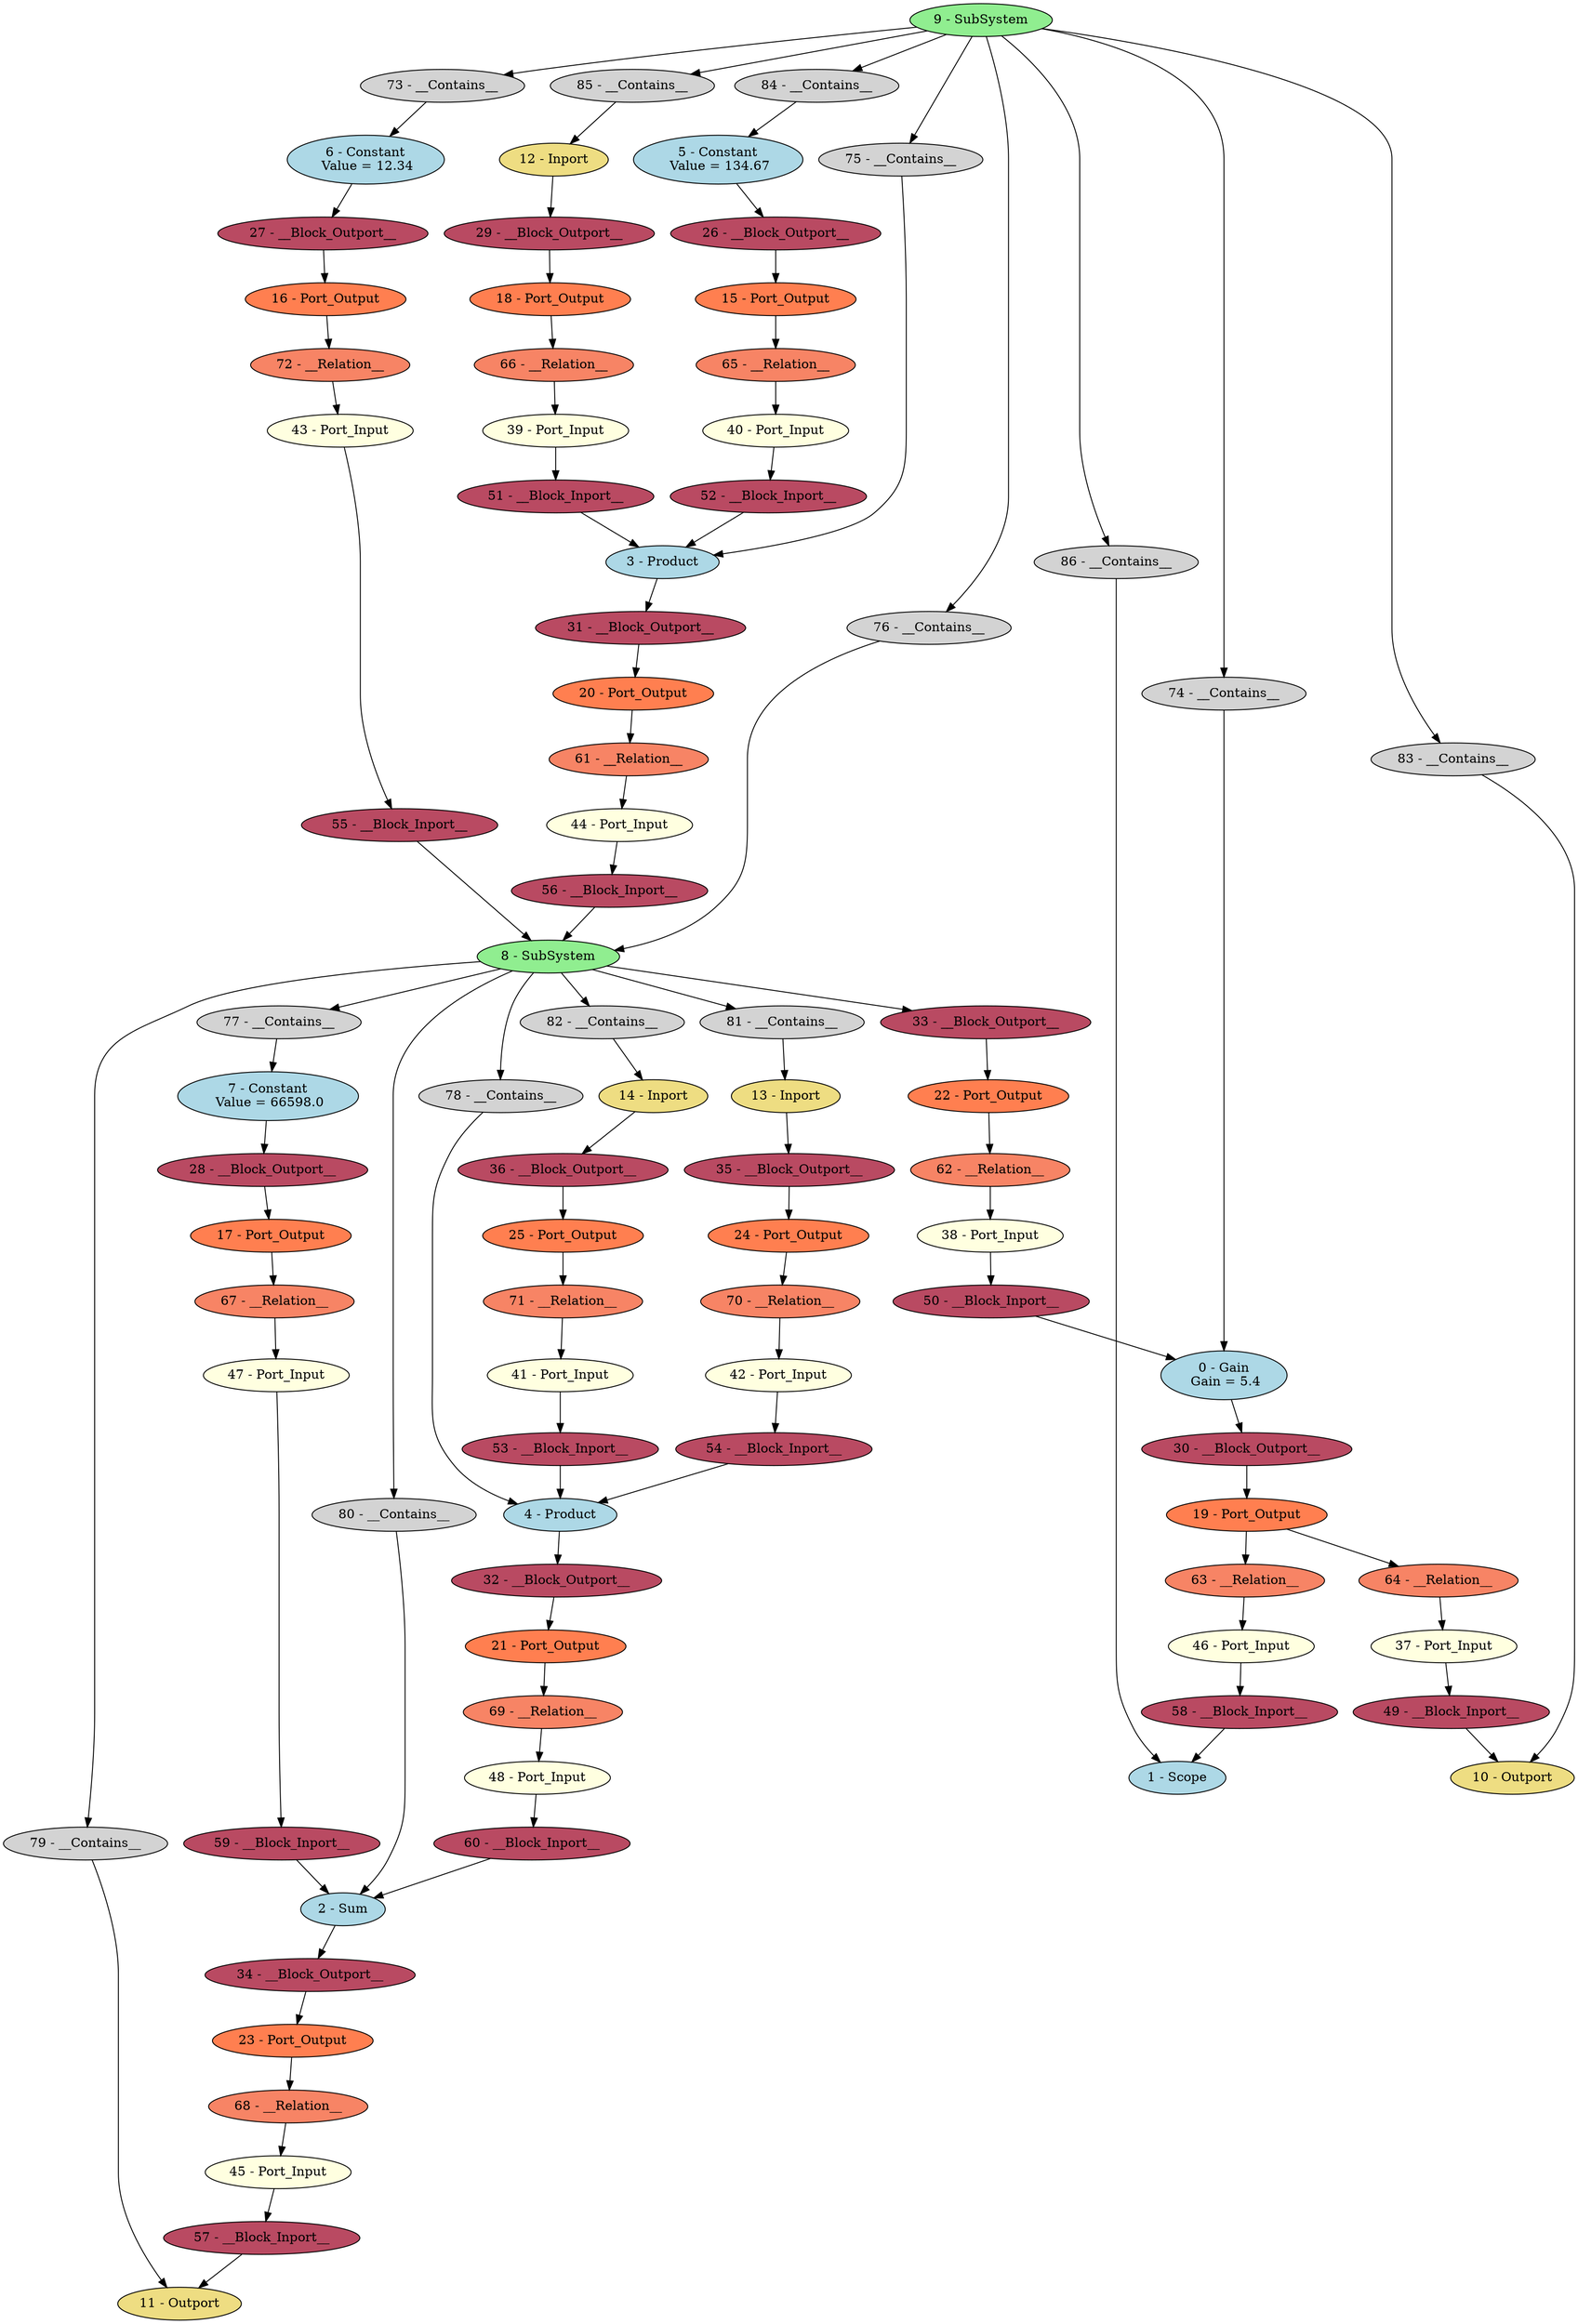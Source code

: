 digraph HFlatten2_opt_real {
"0 - Gain\n Gain = 5.4" [style=filled, fillcolor=lightblue];
"1 - Scope" [style=filled, fillcolor=lightblue];
"2 - Sum" [style=filled, fillcolor=lightblue];
"3 - Product" [style=filled, fillcolor=lightblue];
"4 - Product" [style=filled, fillcolor=lightblue];
"5 - Constant\n Value = 134.67" [style=filled, fillcolor=lightblue];
"6 - Constant\n Value = 12.34" [style=filled, fillcolor=lightblue];
"7 - Constant\n Value = 66598.0" [style=filled, fillcolor=lightblue];
"8 - SubSystem" [style=filled, fillcolor=lightgreen];
"9 - SubSystem" [style=filled, fillcolor=lightgreen];
"10 - Outport" [style=filled, fillcolor=lightgoldenrod];
"11 - Outport" [style=filled, fillcolor=lightgoldenrod];
"12 - Inport" [style=filled, fillcolor=lightgoldenrod];
"13 - Inport" [style=filled, fillcolor=lightgoldenrod];
"14 - Inport" [style=filled, fillcolor=lightgoldenrod];
"15 - Port_Output" [style=filled, fillcolor=coral];
"16 - Port_Output" [style=filled, fillcolor=coral];
"17 - Port_Output" [style=filled, fillcolor=coral];
"18 - Port_Output" [style=filled, fillcolor=coral];
"19 - Port_Output" [style=filled, fillcolor=coral];
"20 - Port_Output" [style=filled, fillcolor=coral];
"21 - Port_Output" [style=filled, fillcolor=coral];
"22 - Port_Output" [style=filled, fillcolor=coral];
"23 - Port_Output" [style=filled, fillcolor=coral];
"24 - Port_Output" [style=filled, fillcolor=coral];
"25 - Port_Output" [style=filled, fillcolor=coral];
"26 - __Block_Outport__" [style=filled, fillcolor="#b94a62"];
"27 - __Block_Outport__" [style=filled, fillcolor="#b94a62"];
"28 - __Block_Outport__" [style=filled, fillcolor="#b94a62"];
"29 - __Block_Outport__" [style=filled, fillcolor="#b94a62"];
"30 - __Block_Outport__" [style=filled, fillcolor="#b94a62"];
"31 - __Block_Outport__" [style=filled, fillcolor="#b94a62"];
"32 - __Block_Outport__" [style=filled, fillcolor="#b94a62"];
"33 - __Block_Outport__" [style=filled, fillcolor="#b94a62"];
"34 - __Block_Outport__" [style=filled, fillcolor="#b94a62"];
"35 - __Block_Outport__" [style=filled, fillcolor="#b94a62"];
"36 - __Block_Outport__" [style=filled, fillcolor="#b94a62"];
"37 - Port_Input" [style=filled, fillcolor=lightyellow];
"38 - Port_Input" [style=filled, fillcolor=lightyellow];
"39 - Port_Input" [style=filled, fillcolor=lightyellow];
"40 - Port_Input" [style=filled, fillcolor=lightyellow];
"41 - Port_Input" [style=filled, fillcolor=lightyellow];
"42 - Port_Input" [style=filled, fillcolor=lightyellow];
"43 - Port_Input" [style=filled, fillcolor=lightyellow];
"44 - Port_Input" [style=filled, fillcolor=lightyellow];
"45 - Port_Input" [style=filled, fillcolor=lightyellow];
"46 - Port_Input" [style=filled, fillcolor=lightyellow];
"47 - Port_Input" [style=filled, fillcolor=lightyellow];
"48 - Port_Input" [style=filled, fillcolor=lightyellow];
"49 - __Block_Inport__" [style=filled, fillcolor="#b94a62"];
"50 - __Block_Inport__" [style=filled, fillcolor="#b94a62"];
"51 - __Block_Inport__" [style=filled, fillcolor="#b94a62"];
"52 - __Block_Inport__" [style=filled, fillcolor="#b94a62"];
"53 - __Block_Inport__" [style=filled, fillcolor="#b94a62"];
"54 - __Block_Inport__" [style=filled, fillcolor="#b94a62"];
"55 - __Block_Inport__" [style=filled, fillcolor="#b94a62"];
"56 - __Block_Inport__" [style=filled, fillcolor="#b94a62"];
"57 - __Block_Inport__" [style=filled, fillcolor="#b94a62"];
"58 - __Block_Inport__" [style=filled, fillcolor="#b94a62"];
"59 - __Block_Inport__" [style=filled, fillcolor="#b94a62"];
"60 - __Block_Inport__" [style=filled, fillcolor="#b94a62"];
"61 - __Relation__" [style=filled, fillcolor="#f78465"];
"62 - __Relation__" [style=filled, fillcolor="#f78465"];
"63 - __Relation__" [style=filled, fillcolor="#f78465"];
"64 - __Relation__" [style=filled, fillcolor="#f78465"];
"65 - __Relation__" [style=filled, fillcolor="#f78465"];
"66 - __Relation__" [style=filled, fillcolor="#f78465"];
"67 - __Relation__" [style=filled, fillcolor="#f78465"];
"68 - __Relation__" [style=filled, fillcolor="#f78465"];
"69 - __Relation__" [style=filled, fillcolor="#f78465"];
"70 - __Relation__" [style=filled, fillcolor="#f78465"];
"71 - __Relation__" [style=filled, fillcolor="#f78465"];
"72 - __Relation__" [style=filled, fillcolor="#f78465"];
"73 - __Contains__" [style=filled, fillcolor=lightgray];
"74 - __Contains__" [style=filled, fillcolor=lightgray];
"75 - __Contains__" [style=filled, fillcolor=lightgray];
"76 - __Contains__" [style=filled, fillcolor=lightgray];
"77 - __Contains__" [style=filled, fillcolor=lightgray];
"78 - __Contains__" [style=filled, fillcolor=lightgray];
"79 - __Contains__" [style=filled, fillcolor=lightgray];
"80 - __Contains__" [style=filled, fillcolor=lightgray];
"81 - __Contains__" [style=filled, fillcolor=lightgray];
"82 - __Contains__" [style=filled, fillcolor=lightgray];
"83 - __Contains__" [style=filled, fillcolor=lightgray];
"84 - __Contains__" [style=filled, fillcolor=lightgray];
"85 - __Contains__" [style=filled, fillcolor=lightgray];
"86 - __Contains__" [style=filled, fillcolor=lightgray];
"0 - Gain\n Gain = 5.4" -> "30 - __Block_Outport__";
"2 - Sum" -> "34 - __Block_Outport__";
"3 - Product" -> "31 - __Block_Outport__";
"4 - Product" -> "32 - __Block_Outport__";
"5 - Constant\n Value = 134.67" -> "26 - __Block_Outport__";
"6 - Constant\n Value = 12.34" -> "27 - __Block_Outport__";
"7 - Constant\n Value = 66598.0" -> "28 - __Block_Outport__";
"8 - SubSystem" -> "82 - __Contains__";
"8 - SubSystem" -> "81 - __Contains__";
"8 - SubSystem" -> "80 - __Contains__";
"8 - SubSystem" -> "79 - __Contains__";
"8 - SubSystem" -> "78 - __Contains__";
"8 - SubSystem" -> "77 - __Contains__";
"8 - SubSystem" -> "33 - __Block_Outport__";
"9 - SubSystem" -> "73 - __Contains__";
"9 - SubSystem" -> "74 - __Contains__";
"9 - SubSystem" -> "75 - __Contains__";
"9 - SubSystem" -> "76 - __Contains__";
"9 - SubSystem" -> "86 - __Contains__";
"9 - SubSystem" -> "85 - __Contains__";
"9 - SubSystem" -> "84 - __Contains__";
"9 - SubSystem" -> "83 - __Contains__";
"12 - Inport" -> "29 - __Block_Outport__";
"13 - Inport" -> "35 - __Block_Outport__";
"14 - Inport" -> "36 - __Block_Outport__";
"15 - Port_Output" -> "65 - __Relation__";
"16 - Port_Output" -> "72 - __Relation__";
"17 - Port_Output" -> "67 - __Relation__";
"18 - Port_Output" -> "66 - __Relation__";
"19 - Port_Output" -> "64 - __Relation__";
"19 - Port_Output" -> "63 - __Relation__";
"20 - Port_Output" -> "61 - __Relation__";
"21 - Port_Output" -> "69 - __Relation__";
"22 - Port_Output" -> "62 - __Relation__";
"23 - Port_Output" -> "68 - __Relation__";
"24 - Port_Output" -> "70 - __Relation__";
"25 - Port_Output" -> "71 - __Relation__";
"26 - __Block_Outport__" -> "15 - Port_Output";
"27 - __Block_Outport__" -> "16 - Port_Output";
"28 - __Block_Outport__" -> "17 - Port_Output";
"29 - __Block_Outport__" -> "18 - Port_Output";
"30 - __Block_Outport__" -> "19 - Port_Output";
"31 - __Block_Outport__" -> "20 - Port_Output";
"32 - __Block_Outport__" -> "21 - Port_Output";
"33 - __Block_Outport__" -> "22 - Port_Output";
"34 - __Block_Outport__" -> "23 - Port_Output";
"35 - __Block_Outport__" -> "24 - Port_Output";
"36 - __Block_Outport__" -> "25 - Port_Output";
"37 - Port_Input" -> "49 - __Block_Inport__";
"38 - Port_Input" -> "50 - __Block_Inport__";
"39 - Port_Input" -> "51 - __Block_Inport__";
"40 - Port_Input" -> "52 - __Block_Inport__";
"41 - Port_Input" -> "53 - __Block_Inport__";
"42 - Port_Input" -> "54 - __Block_Inport__";
"43 - Port_Input" -> "55 - __Block_Inport__";
"44 - Port_Input" -> "56 - __Block_Inport__";
"45 - Port_Input" -> "57 - __Block_Inport__";
"46 - Port_Input" -> "58 - __Block_Inport__";
"47 - Port_Input" -> "59 - __Block_Inport__";
"48 - Port_Input" -> "60 - __Block_Inport__";
"49 - __Block_Inport__" -> "10 - Outport";
"50 - __Block_Inport__" -> "0 - Gain\n Gain = 5.4";
"51 - __Block_Inport__" -> "3 - Product";
"52 - __Block_Inport__" -> "3 - Product";
"53 - __Block_Inport__" -> "4 - Product";
"54 - __Block_Inport__" -> "4 - Product";
"55 - __Block_Inport__" -> "8 - SubSystem";
"56 - __Block_Inport__" -> "8 - SubSystem";
"57 - __Block_Inport__" -> "11 - Outport";
"58 - __Block_Inport__" -> "1 - Scope";
"59 - __Block_Inport__" -> "2 - Sum";
"60 - __Block_Inport__" -> "2 - Sum";
"61 - __Relation__" -> "44 - Port_Input";
"62 - __Relation__" -> "38 - Port_Input";
"63 - __Relation__" -> "46 - Port_Input";
"64 - __Relation__" -> "37 - Port_Input";
"65 - __Relation__" -> "40 - Port_Input";
"66 - __Relation__" -> "39 - Port_Input";
"67 - __Relation__" -> "47 - Port_Input";
"68 - __Relation__" -> "45 - Port_Input";
"69 - __Relation__" -> "48 - Port_Input";
"70 - __Relation__" -> "42 - Port_Input";
"71 - __Relation__" -> "41 - Port_Input";
"72 - __Relation__" -> "43 - Port_Input";
"73 - __Contains__" -> "6 - Constant\n Value = 12.34";
"74 - __Contains__" -> "0 - Gain\n Gain = 5.4";
"75 - __Contains__" -> "3 - Product";
"76 - __Contains__" -> "8 - SubSystem";
"77 - __Contains__" -> "7 - Constant\n Value = 66598.0";
"78 - __Contains__" -> "4 - Product";
"79 - __Contains__" -> "11 - Outport";
"80 - __Contains__" -> "2 - Sum";
"81 - __Contains__" -> "13 - Inport";
"82 - __Contains__" -> "14 - Inport";
"83 - __Contains__" -> "10 - Outport";
"84 - __Contains__" -> "5 - Constant\n Value = 134.67";
"85 - __Contains__" -> "12 - Inport";
"86 - __Contains__" -> "1 - Scope";
}
